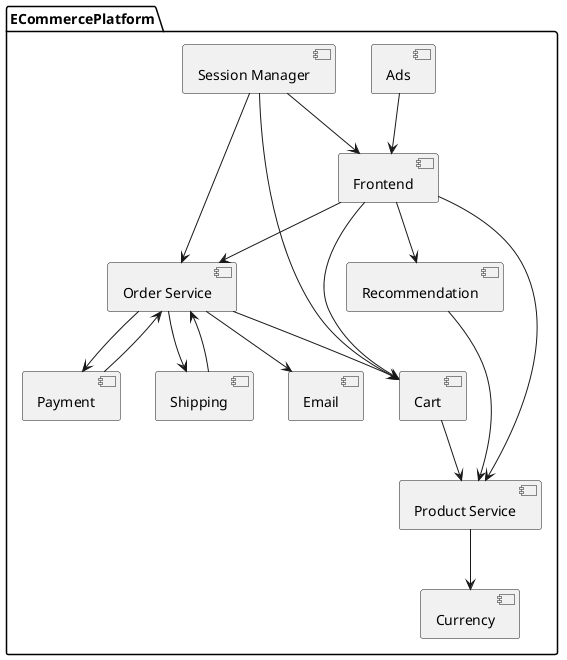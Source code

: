 @startuml
package ECommercePlatform {
    [Frontend] as Frontend
    [Product Service] as ProductSvc
    [Cart] as Cart
    [Order Service] as OrderSvc
    [Payment] as Payment
    [Shipping] as Shipping
    [Currency] as Currency
    [Recommendation] as Recommendation
    [Ads] as Ads
    [Email] as Email
    [Session Manager] as SessionManager

    Frontend --> ProductSvc
    Frontend --> Cart
    Frontend --> OrderSvc
    Cart --> ProductSvc
    OrderSvc --> Cart
    OrderSvc --> Payment
    Payment --> OrderSvc
    OrderSvc --> Shipping
    Shipping --> OrderSvc
    OrderSvc --> Email
    ProductSvc --> Currency
    Recommendation --> ProductSvc
    Frontend --> Recommendation
    Ads --> Frontend
    SessionManager --> Frontend
    SessionManager --> OrderSvc
    SessionManager --> Cart
}
@enduml
